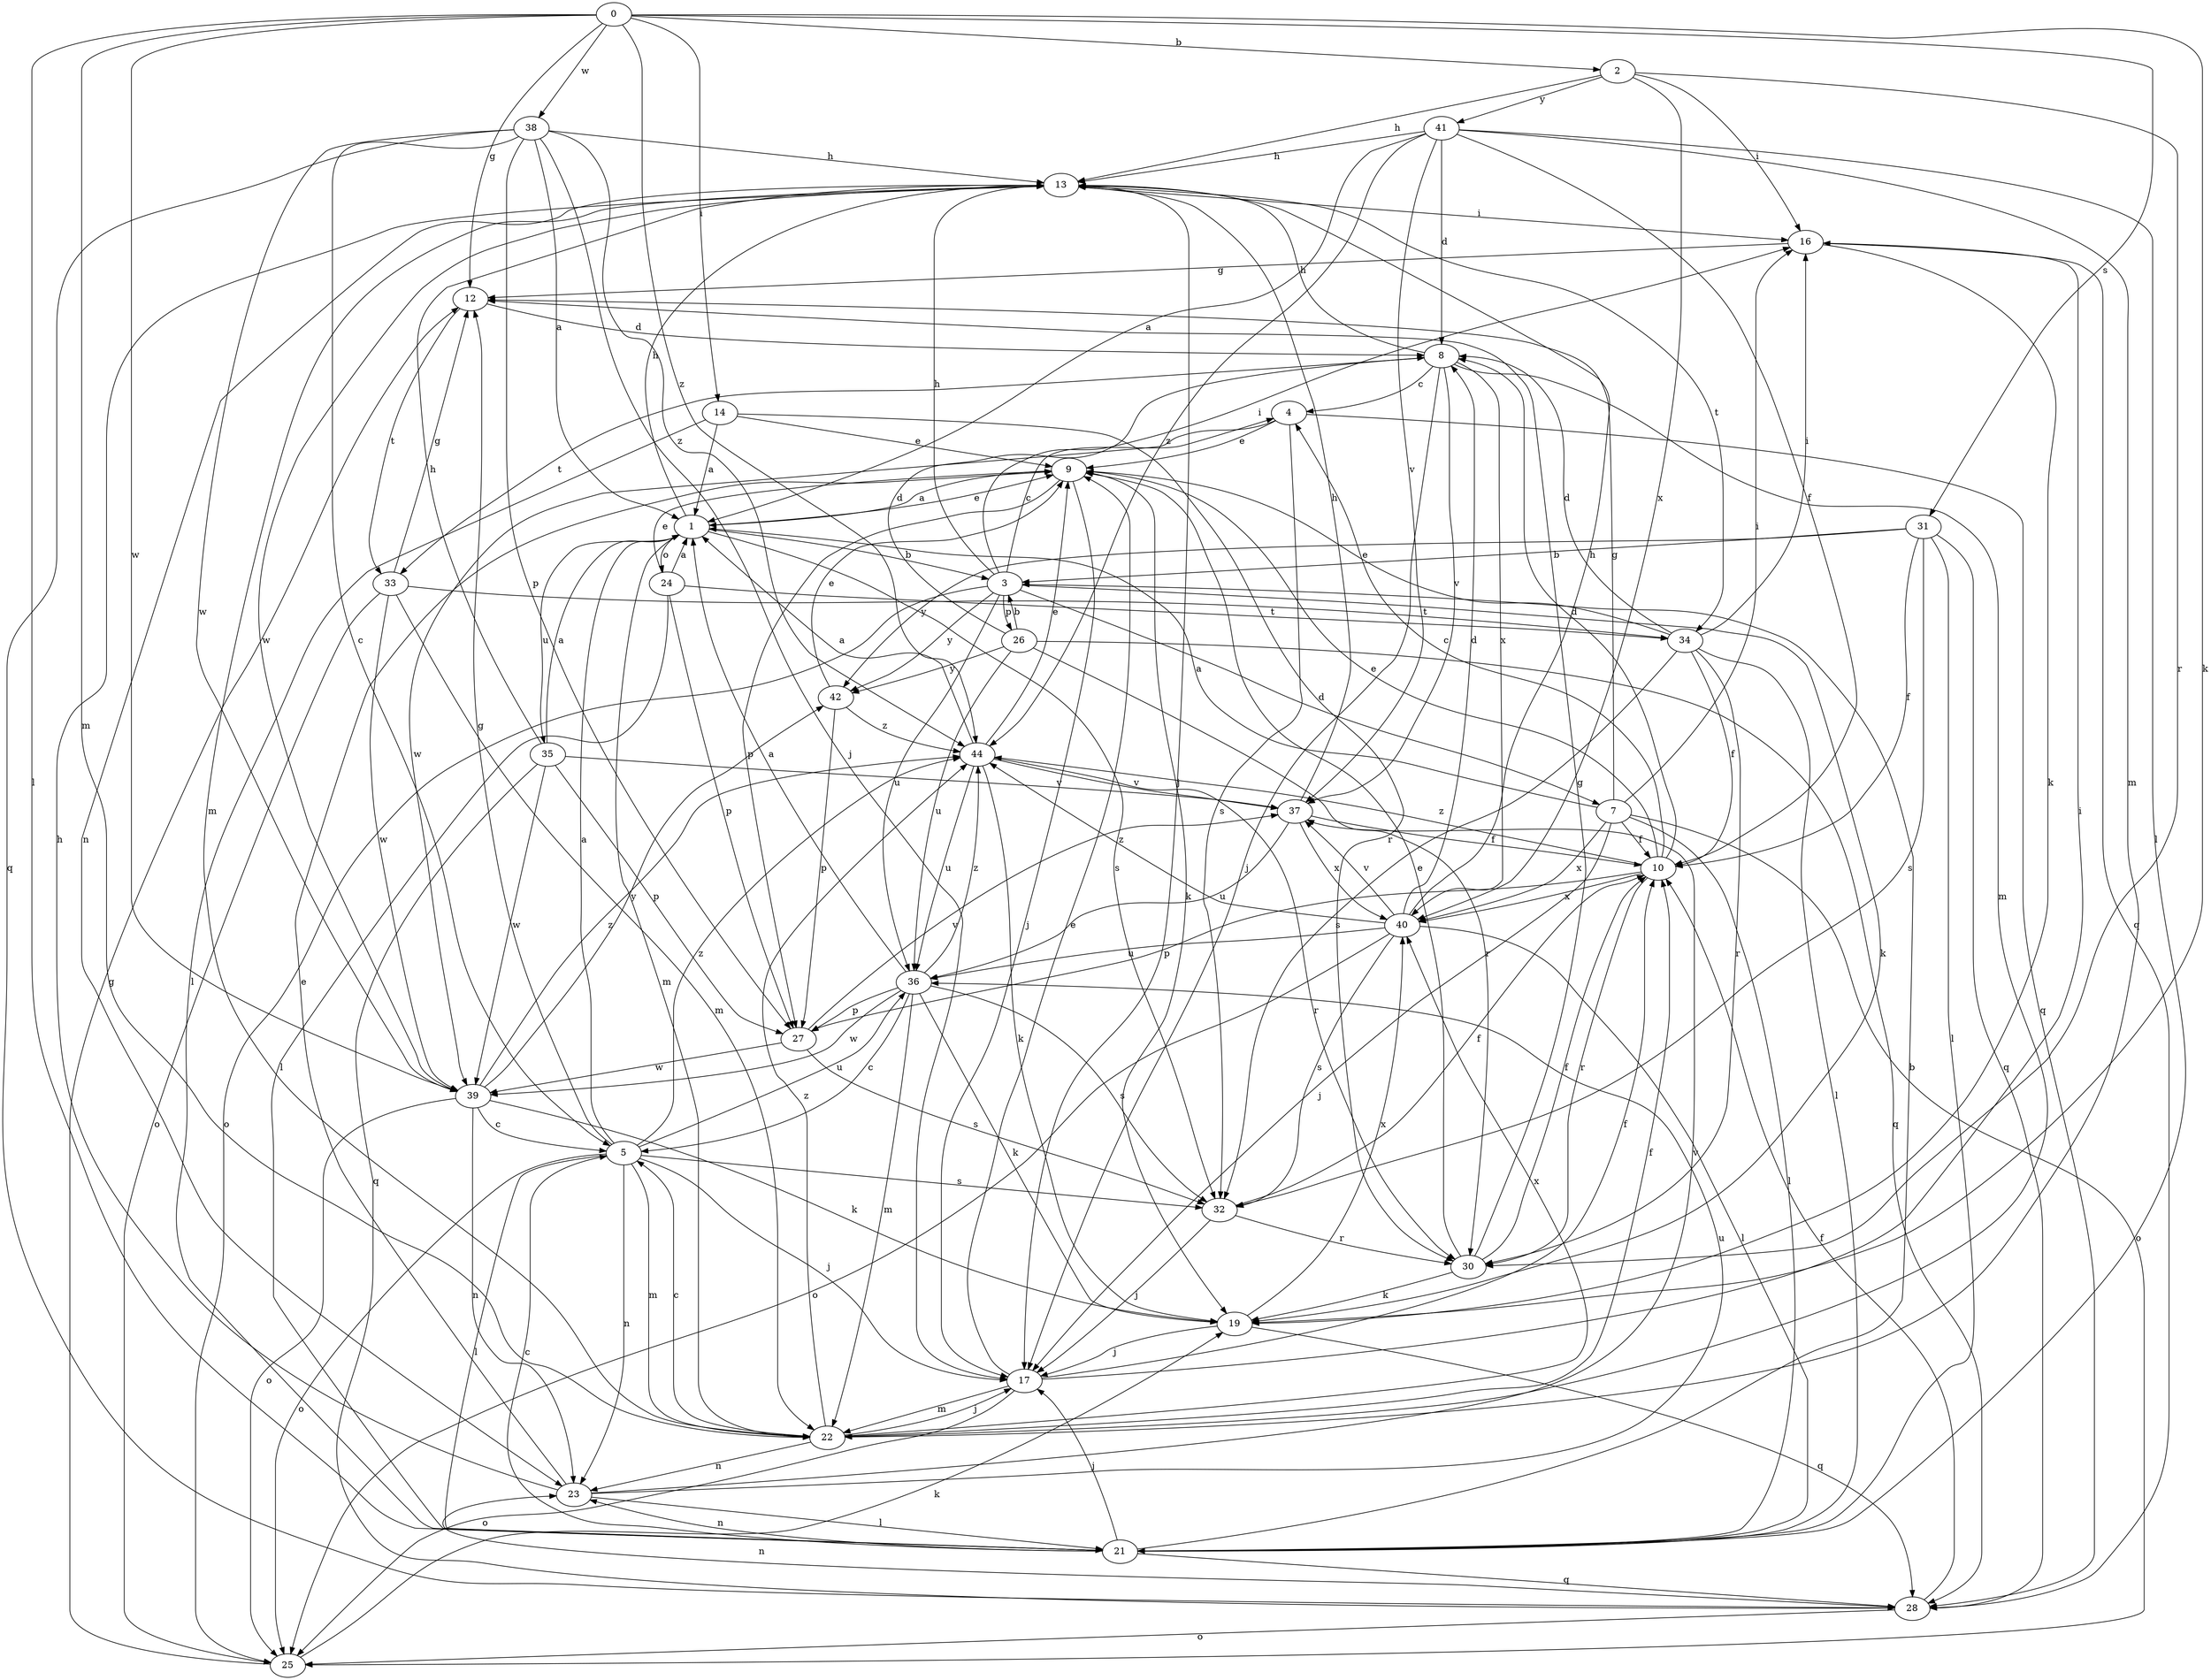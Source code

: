 strict digraph  {
0;
1;
2;
3;
4;
5;
7;
8;
9;
10;
12;
13;
14;
16;
17;
19;
21;
22;
23;
24;
25;
26;
27;
28;
30;
31;
32;
33;
34;
35;
36;
37;
38;
39;
40;
41;
42;
44;
0 -> 2  [label=b];
0 -> 12  [label=g];
0 -> 14  [label=i];
0 -> 19  [label=k];
0 -> 21  [label=l];
0 -> 22  [label=m];
0 -> 31  [label=s];
0 -> 38  [label=w];
0 -> 39  [label=w];
0 -> 44  [label=z];
1 -> 3  [label=b];
1 -> 9  [label=e];
1 -> 13  [label=h];
1 -> 22  [label=m];
1 -> 24  [label=o];
1 -> 32  [label=s];
1 -> 35  [label=u];
2 -> 13  [label=h];
2 -> 16  [label=i];
2 -> 30  [label=r];
2 -> 40  [label=x];
2 -> 41  [label=y];
3 -> 4  [label=c];
3 -> 7  [label=d];
3 -> 13  [label=h];
3 -> 16  [label=i];
3 -> 19  [label=k];
3 -> 25  [label=o];
3 -> 26  [label=p];
3 -> 36  [label=u];
3 -> 42  [label=y];
4 -> 9  [label=e];
4 -> 28  [label=q];
4 -> 32  [label=s];
4 -> 39  [label=w];
5 -> 1  [label=a];
5 -> 12  [label=g];
5 -> 17  [label=j];
5 -> 21  [label=l];
5 -> 22  [label=m];
5 -> 23  [label=n];
5 -> 25  [label=o];
5 -> 32  [label=s];
5 -> 36  [label=u];
5 -> 44  [label=z];
7 -> 1  [label=a];
7 -> 10  [label=f];
7 -> 12  [label=g];
7 -> 16  [label=i];
7 -> 17  [label=j];
7 -> 21  [label=l];
7 -> 25  [label=o];
7 -> 40  [label=x];
8 -> 4  [label=c];
8 -> 13  [label=h];
8 -> 17  [label=j];
8 -> 22  [label=m];
8 -> 33  [label=t];
8 -> 37  [label=v];
8 -> 40  [label=x];
9 -> 1  [label=a];
9 -> 17  [label=j];
9 -> 19  [label=k];
9 -> 27  [label=p];
10 -> 4  [label=c];
10 -> 8  [label=d];
10 -> 9  [label=e];
10 -> 27  [label=p];
10 -> 30  [label=r];
10 -> 40  [label=x];
10 -> 44  [label=z];
12 -> 8  [label=d];
12 -> 33  [label=t];
13 -> 16  [label=i];
13 -> 17  [label=j];
13 -> 22  [label=m];
13 -> 23  [label=n];
13 -> 34  [label=t];
13 -> 39  [label=w];
14 -> 1  [label=a];
14 -> 9  [label=e];
14 -> 21  [label=l];
14 -> 30  [label=r];
16 -> 12  [label=g];
16 -> 19  [label=k];
16 -> 28  [label=q];
17 -> 9  [label=e];
17 -> 10  [label=f];
17 -> 16  [label=i];
17 -> 22  [label=m];
17 -> 25  [label=o];
19 -> 17  [label=j];
19 -> 28  [label=q];
19 -> 40  [label=x];
21 -> 3  [label=b];
21 -> 5  [label=c];
21 -> 17  [label=j];
21 -> 23  [label=n];
21 -> 28  [label=q];
22 -> 5  [label=c];
22 -> 10  [label=f];
22 -> 17  [label=j];
22 -> 23  [label=n];
22 -> 40  [label=x];
22 -> 44  [label=z];
23 -> 9  [label=e];
23 -> 13  [label=h];
23 -> 21  [label=l];
23 -> 36  [label=u];
23 -> 37  [label=v];
24 -> 1  [label=a];
24 -> 9  [label=e];
24 -> 21  [label=l];
24 -> 27  [label=p];
24 -> 34  [label=t];
25 -> 12  [label=g];
25 -> 19  [label=k];
26 -> 3  [label=b];
26 -> 8  [label=d];
26 -> 28  [label=q];
26 -> 30  [label=r];
26 -> 36  [label=u];
26 -> 42  [label=y];
27 -> 32  [label=s];
27 -> 37  [label=v];
27 -> 39  [label=w];
28 -> 10  [label=f];
28 -> 23  [label=n];
28 -> 25  [label=o];
30 -> 9  [label=e];
30 -> 10  [label=f];
30 -> 12  [label=g];
30 -> 19  [label=k];
31 -> 3  [label=b];
31 -> 10  [label=f];
31 -> 21  [label=l];
31 -> 28  [label=q];
31 -> 32  [label=s];
31 -> 42  [label=y];
32 -> 10  [label=f];
32 -> 17  [label=j];
32 -> 30  [label=r];
33 -> 12  [label=g];
33 -> 22  [label=m];
33 -> 25  [label=o];
33 -> 34  [label=t];
33 -> 39  [label=w];
34 -> 8  [label=d];
34 -> 9  [label=e];
34 -> 10  [label=f];
34 -> 16  [label=i];
34 -> 21  [label=l];
34 -> 30  [label=r];
34 -> 32  [label=s];
35 -> 1  [label=a];
35 -> 13  [label=h];
35 -> 27  [label=p];
35 -> 28  [label=q];
35 -> 37  [label=v];
35 -> 39  [label=w];
36 -> 1  [label=a];
36 -> 5  [label=c];
36 -> 19  [label=k];
36 -> 22  [label=m];
36 -> 27  [label=p];
36 -> 32  [label=s];
36 -> 39  [label=w];
36 -> 44  [label=z];
37 -> 10  [label=f];
37 -> 13  [label=h];
37 -> 36  [label=u];
37 -> 40  [label=x];
38 -> 1  [label=a];
38 -> 5  [label=c];
38 -> 13  [label=h];
38 -> 17  [label=j];
38 -> 27  [label=p];
38 -> 28  [label=q];
38 -> 39  [label=w];
38 -> 44  [label=z];
39 -> 5  [label=c];
39 -> 19  [label=k];
39 -> 23  [label=n];
39 -> 25  [label=o];
39 -> 42  [label=y];
39 -> 44  [label=z];
40 -> 8  [label=d];
40 -> 13  [label=h];
40 -> 21  [label=l];
40 -> 25  [label=o];
40 -> 32  [label=s];
40 -> 36  [label=u];
40 -> 37  [label=v];
40 -> 44  [label=z];
41 -> 1  [label=a];
41 -> 8  [label=d];
41 -> 10  [label=f];
41 -> 13  [label=h];
41 -> 21  [label=l];
41 -> 22  [label=m];
41 -> 37  [label=v];
41 -> 44  [label=z];
42 -> 9  [label=e];
42 -> 27  [label=p];
42 -> 44  [label=z];
44 -> 1  [label=a];
44 -> 9  [label=e];
44 -> 19  [label=k];
44 -> 30  [label=r];
44 -> 36  [label=u];
44 -> 37  [label=v];
}
